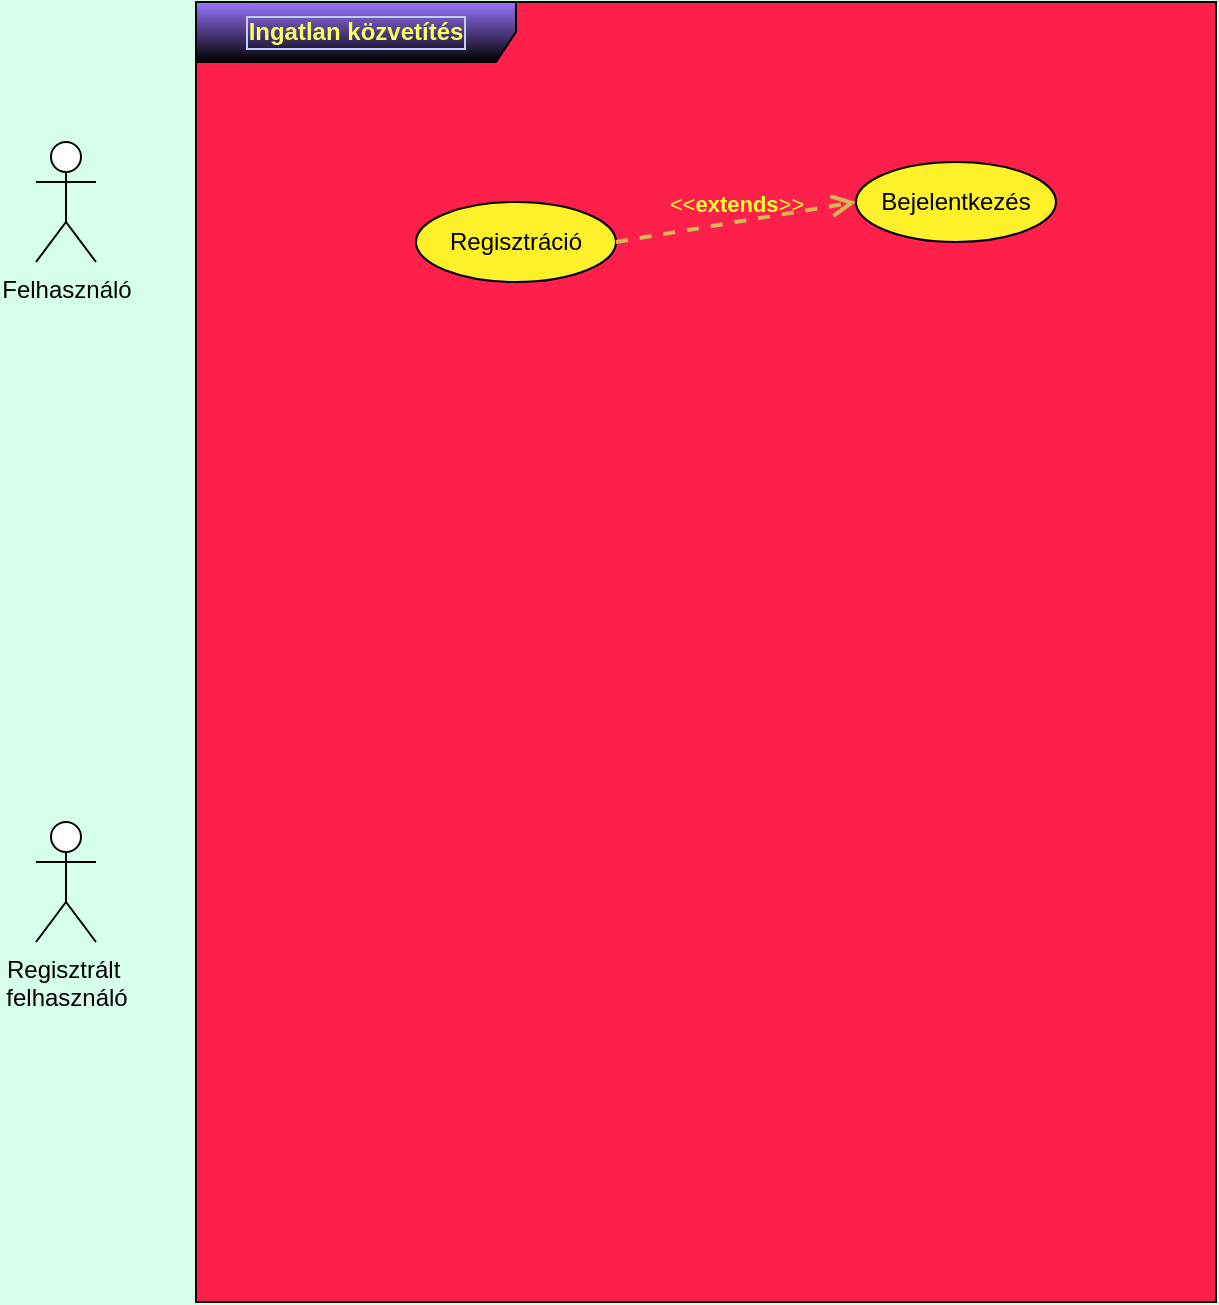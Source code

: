 <mxfile version="24.6.1" type="device">
  <diagram name="1 oldal" id="l0yea4yNTBdM-i7qa7ly">
    <mxGraphModel dx="474" dy="830" grid="1" gridSize="10" guides="1" tooltips="1" connect="1" arrows="1" fold="1" page="1" pageScale="1" pageWidth="827" pageHeight="1169" background="#D6FFEC" math="0" shadow="0">
      <root>
        <mxCell id="0" />
        <mxCell id="1" parent="0" />
        <mxCell id="XDxX8zZYFT2SKu-S6DxQ-1" value="&lt;b&gt;Ingatlan közvetítés&lt;/b&gt;" style="shape=umlFrame;whiteSpace=wrap;html=1;pointerEvents=0;recursiveResize=0;container=1;collapsible=0;width=160;fillColor=#9A75FF;fontColor=#FAFF66;gradientColor=default;labelBackgroundColor=none;labelBorderColor=#BFCEFF;textShadow=0;swimlaneFillColor=#FF1F4B;" vertex="1" parent="1">
          <mxGeometry x="170" y="60" width="510" height="650" as="geometry" />
        </mxCell>
        <mxCell id="XDxX8zZYFT2SKu-S6DxQ-7" value="Regisztráció" style="ellipse;whiteSpace=wrap;html=1;align=center;fillColor=#FFF129;" vertex="1" parent="XDxX8zZYFT2SKu-S6DxQ-1">
          <mxGeometry x="110" y="100" width="100" height="40" as="geometry" />
        </mxCell>
        <mxCell id="XDxX8zZYFT2SKu-S6DxQ-8" value="Bejelentkezés" style="ellipse;whiteSpace=wrap;html=1;align=center;fillColor=#FFF129;" vertex="1" parent="XDxX8zZYFT2SKu-S6DxQ-1">
          <mxGeometry x="330" y="80" width="100" height="40" as="geometry" />
        </mxCell>
        <mxCell id="XDxX8zZYFT2SKu-S6DxQ-10" value="&amp;lt;&amp;lt;&lt;b&gt;extends&lt;/b&gt;&amp;gt;&amp;gt;" style="endArrow=open;startArrow=none;endFill=0;startFill=0;endSize=8;html=1;verticalAlign=bottom;dashed=1;labelBackgroundColor=none;rounded=0;exitX=1;exitY=0.5;exitDx=0;exitDy=0;entryX=0;entryY=0.5;entryDx=0;entryDy=0;fontColor=#FFFF33;fillColor=#fff2cc;strokeColor=#d6b656;strokeWidth=2;" edge="1" parent="XDxX8zZYFT2SKu-S6DxQ-1" source="XDxX8zZYFT2SKu-S6DxQ-7" target="XDxX8zZYFT2SKu-S6DxQ-8">
          <mxGeometry width="160" relative="1" as="geometry">
            <mxPoint x="120" y="320" as="sourcePoint" />
            <mxPoint x="280" y="320" as="targetPoint" />
          </mxGeometry>
        </mxCell>
        <mxCell id="XDxX8zZYFT2SKu-S6DxQ-3" value="Felhasználó" style="shape=umlActor;verticalLabelPosition=bottom;verticalAlign=top;html=1;outlineConnect=0;" vertex="1" parent="1">
          <mxGeometry x="90" y="130" width="30" height="60" as="geometry" />
        </mxCell>
        <mxCell id="XDxX8zZYFT2SKu-S6DxQ-4" value="Regisztrált&amp;nbsp;&lt;div&gt;felhasználó&lt;/div&gt;" style="shape=umlActor;verticalLabelPosition=bottom;verticalAlign=top;html=1;outlineConnect=0;" vertex="1" parent="1">
          <mxGeometry x="90" y="470" width="30" height="60" as="geometry" />
        </mxCell>
      </root>
    </mxGraphModel>
  </diagram>
</mxfile>
